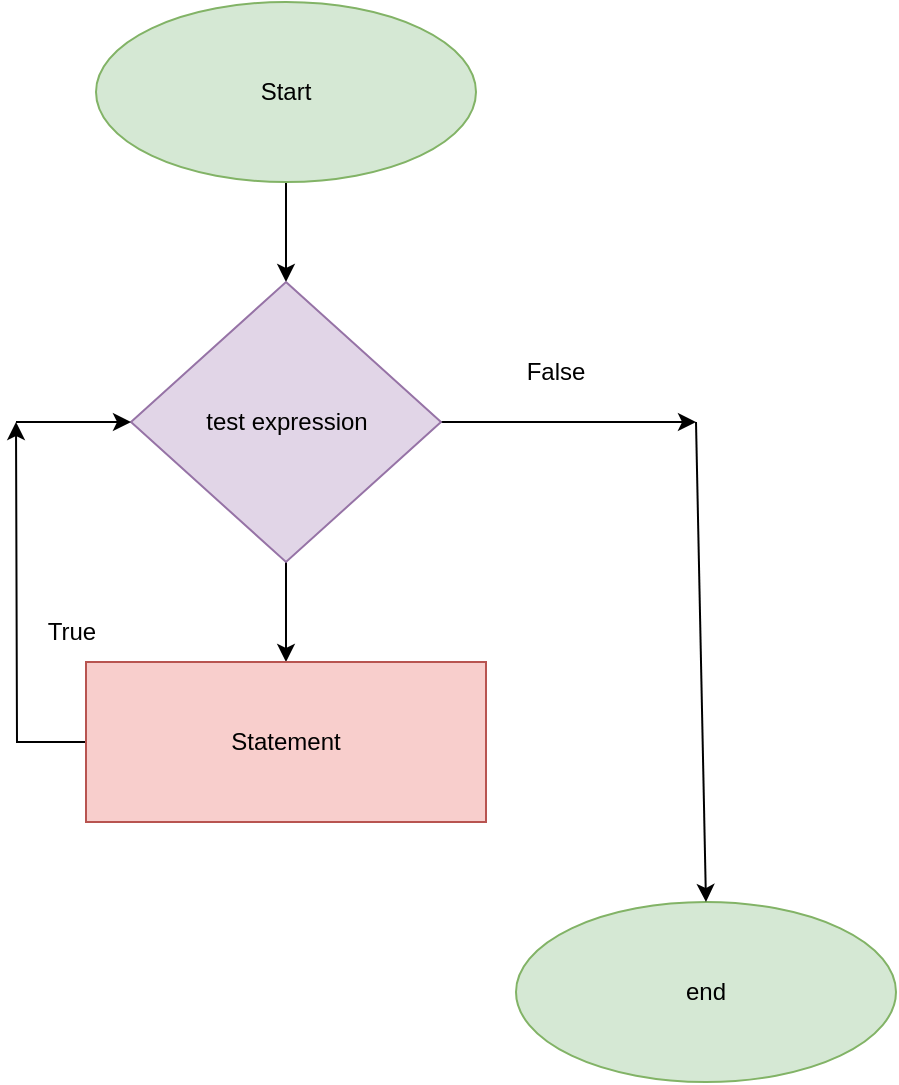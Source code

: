 <mxfile version="19.0.3" type="device"><diagram id="D5Cu9f8KGu2aHokZ_0cE" name="Page-1"><mxGraphModel dx="1422" dy="865" grid="1" gridSize="10" guides="1" tooltips="1" connect="1" arrows="1" fold="1" page="1" pageScale="1" pageWidth="850" pageHeight="1100" math="0" shadow="0"><root><mxCell id="0"/><mxCell id="1" parent="0"/><mxCell id="GN4Xcdk3QbiAwGvt_LUN-12" style="edgeStyle=orthogonalEdgeStyle;rounded=0;orthogonalLoop=1;jettySize=auto;html=1;" edge="1" parent="1" source="GN4Xcdk3QbiAwGvt_LUN-1" target="GN4Xcdk3QbiAwGvt_LUN-2"><mxGeometry relative="1" as="geometry"/></mxCell><mxCell id="GN4Xcdk3QbiAwGvt_LUN-1" value="Start" style="ellipse;whiteSpace=wrap;html=1;fillColor=#d5e8d4;strokeColor=#82b366;" vertex="1" parent="1"><mxGeometry x="340" y="30" width="190" height="90" as="geometry"/></mxCell><mxCell id="GN4Xcdk3QbiAwGvt_LUN-8" style="edgeStyle=orthogonalEdgeStyle;rounded=0;orthogonalLoop=1;jettySize=auto;html=1;" edge="1" parent="1" source="GN4Xcdk3QbiAwGvt_LUN-2"><mxGeometry relative="1" as="geometry"><mxPoint x="640" y="240" as="targetPoint"/></mxGeometry></mxCell><mxCell id="GN4Xcdk3QbiAwGvt_LUN-11" style="edgeStyle=orthogonalEdgeStyle;rounded=0;orthogonalLoop=1;jettySize=auto;html=1;" edge="1" parent="1" source="GN4Xcdk3QbiAwGvt_LUN-2" target="GN4Xcdk3QbiAwGvt_LUN-3"><mxGeometry relative="1" as="geometry"/></mxCell><mxCell id="GN4Xcdk3QbiAwGvt_LUN-2" value="test expression" style="rhombus;whiteSpace=wrap;html=1;fillColor=#e1d5e7;strokeColor=#9673a6;" vertex="1" parent="1"><mxGeometry x="357.5" y="170" width="155" height="140" as="geometry"/></mxCell><mxCell id="GN4Xcdk3QbiAwGvt_LUN-6" style="edgeStyle=orthogonalEdgeStyle;rounded=0;orthogonalLoop=1;jettySize=auto;html=1;" edge="1" parent="1" source="GN4Xcdk3QbiAwGvt_LUN-3"><mxGeometry relative="1" as="geometry"><mxPoint x="300" y="240" as="targetPoint"/></mxGeometry></mxCell><mxCell id="GN4Xcdk3QbiAwGvt_LUN-3" value="Statement" style="rounded=0;whiteSpace=wrap;html=1;fillColor=#f8cecc;strokeColor=#b85450;" vertex="1" parent="1"><mxGeometry x="335" y="360" width="200" height="80" as="geometry"/></mxCell><mxCell id="GN4Xcdk3QbiAwGvt_LUN-4" value="end" style="ellipse;whiteSpace=wrap;html=1;fillColor=#d5e8d4;strokeColor=#82b366;" vertex="1" parent="1"><mxGeometry x="550" y="480" width="190" height="90" as="geometry"/></mxCell><mxCell id="GN4Xcdk3QbiAwGvt_LUN-5" value="True" style="text;html=1;strokeColor=none;fillColor=none;align=center;verticalAlign=middle;whiteSpace=wrap;rounded=0;" vertex="1" parent="1"><mxGeometry x="297.5" y="330" width="60" height="30" as="geometry"/></mxCell><mxCell id="GN4Xcdk3QbiAwGvt_LUN-7" value="" style="endArrow=classic;html=1;rounded=0;" edge="1" parent="1" target="GN4Xcdk3QbiAwGvt_LUN-2"><mxGeometry width="50" height="50" relative="1" as="geometry"><mxPoint x="300" y="240" as="sourcePoint"/><mxPoint x="450" y="420" as="targetPoint"/></mxGeometry></mxCell><mxCell id="GN4Xcdk3QbiAwGvt_LUN-9" value="" style="endArrow=classic;html=1;rounded=0;entryX=0.5;entryY=0;entryDx=0;entryDy=0;" edge="1" parent="1" target="GN4Xcdk3QbiAwGvt_LUN-4"><mxGeometry width="50" height="50" relative="1" as="geometry"><mxPoint x="640" y="240" as="sourcePoint"/><mxPoint x="650" y="440" as="targetPoint"/></mxGeometry></mxCell><mxCell id="GN4Xcdk3QbiAwGvt_LUN-10" value="False" style="text;html=1;strokeColor=none;fillColor=none;align=center;verticalAlign=middle;whiteSpace=wrap;rounded=0;" vertex="1" parent="1"><mxGeometry x="540" y="200" width="60" height="30" as="geometry"/></mxCell></root></mxGraphModel></diagram></mxfile>